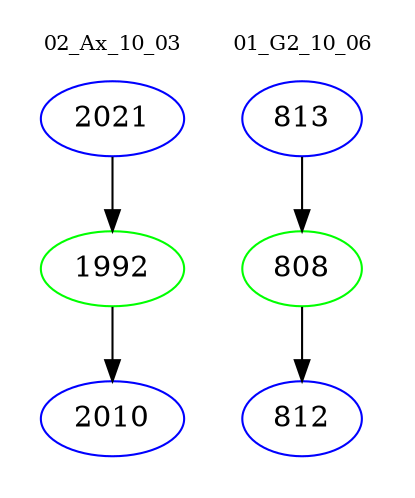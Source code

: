 digraph{
subgraph cluster_0 {
color = white
label = "02_Ax_10_03";
fontsize=10;
T0_2021 [label="2021", color="blue"]
T0_2021 -> T0_1992 [color="black"]
T0_1992 [label="1992", color="green"]
T0_1992 -> T0_2010 [color="black"]
T0_2010 [label="2010", color="blue"]
}
subgraph cluster_1 {
color = white
label = "01_G2_10_06";
fontsize=10;
T1_813 [label="813", color="blue"]
T1_813 -> T1_808 [color="black"]
T1_808 [label="808", color="green"]
T1_808 -> T1_812 [color="black"]
T1_812 [label="812", color="blue"]
}
}

